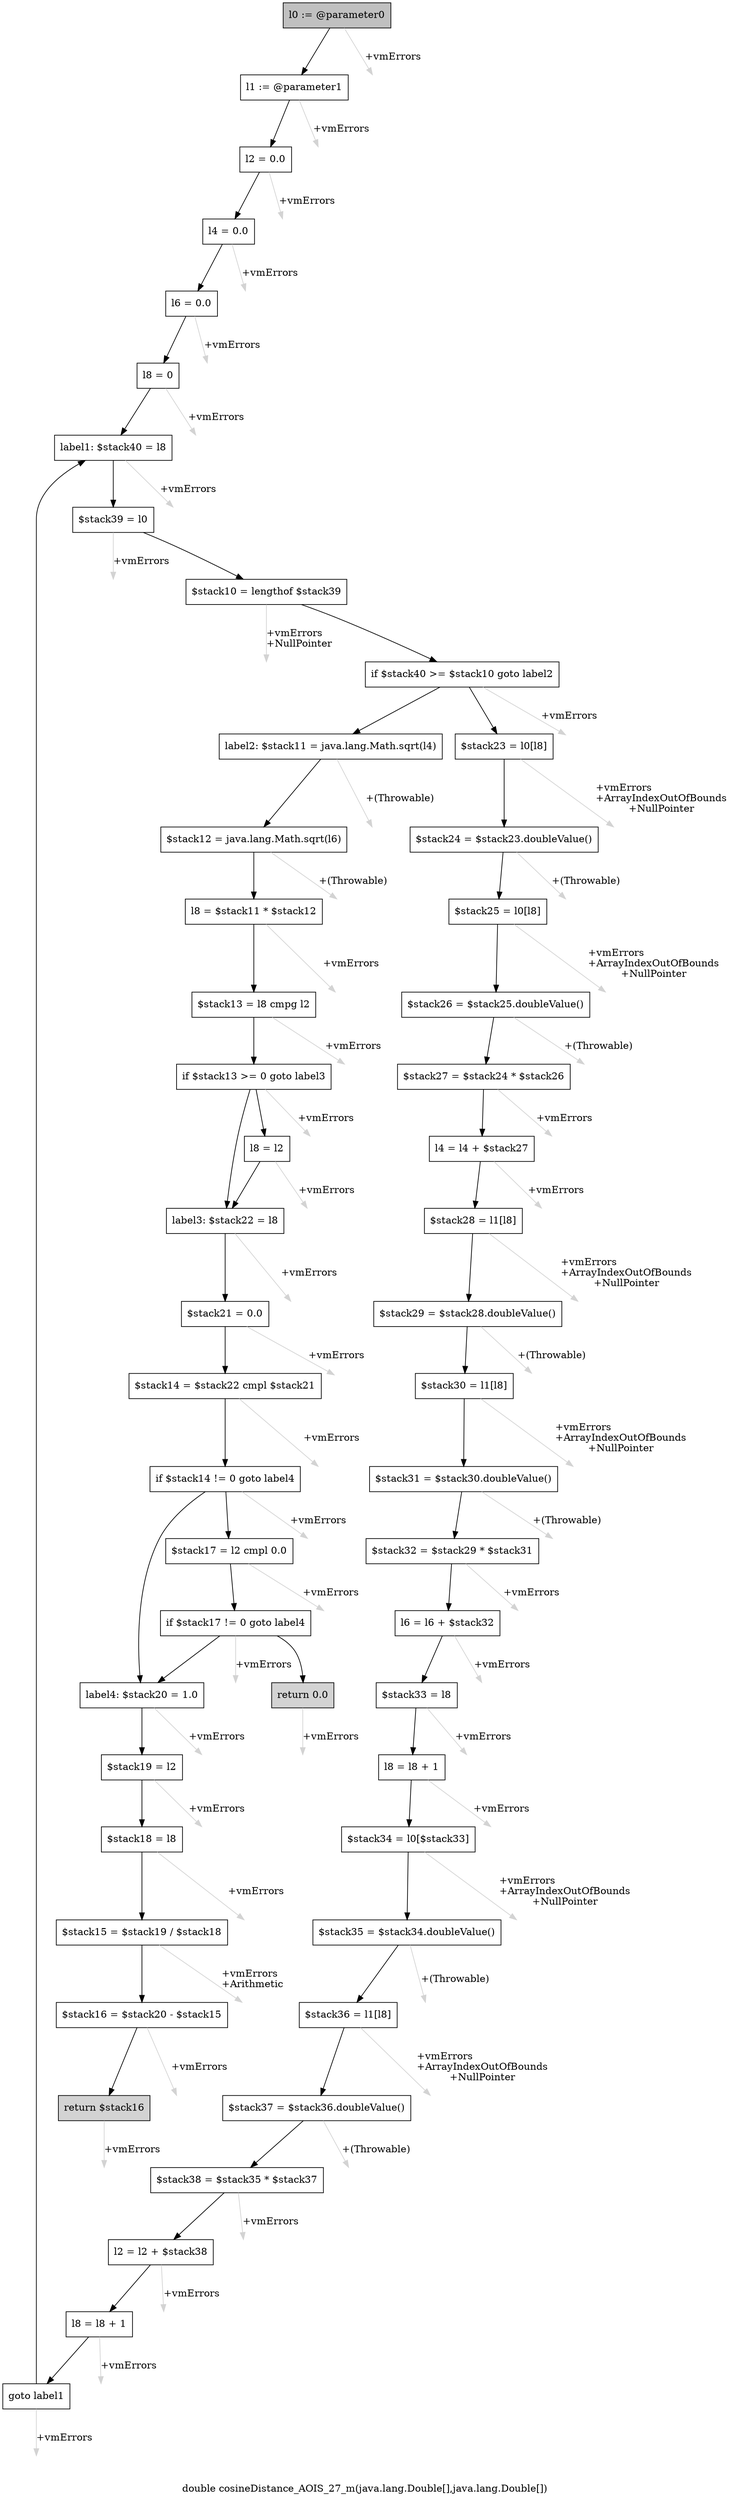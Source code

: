 digraph "double cosineDistance_AOIS_27_m(java.lang.Double[],java.lang.Double[])" {
    label="double cosineDistance_AOIS_27_m(java.lang.Double[],java.lang.Double[])";
    node [shape=box];
    "0" [style=filled,fillcolor=gray,label="l0 := @parameter0",];
    "1" [label="l1 := @parameter1",];
    "0"->"1" [color=black,];
    "51" [style=invis,label="Esc",];
    "0"->"51" [color=lightgray,label="\l+vmErrors",];
    "2" [label="l2 = 0.0",];
    "1"->"2" [color=black,];
    "52" [style=invis,label="Esc",];
    "1"->"52" [color=lightgray,label="\l+vmErrors",];
    "3" [label="l4 = 0.0",];
    "2"->"3" [color=black,];
    "53" [style=invis,label="Esc",];
    "2"->"53" [color=lightgray,label="\l+vmErrors",];
    "4" [label="l6 = 0.0",];
    "3"->"4" [color=black,];
    "54" [style=invis,label="Esc",];
    "3"->"54" [color=lightgray,label="\l+vmErrors",];
    "5" [label="l8 = 0",];
    "4"->"5" [color=black,];
    "55" [style=invis,label="Esc",];
    "4"->"55" [color=lightgray,label="\l+vmErrors",];
    "6" [label="label1: $stack40 = l8",];
    "5"->"6" [color=black,];
    "56" [style=invis,label="Esc",];
    "5"->"56" [color=lightgray,label="\l+vmErrors",];
    "7" [label="$stack39 = l0",];
    "6"->"7" [color=black,];
    "57" [style=invis,label="Esc",];
    "6"->"57" [color=lightgray,label="\l+vmErrors",];
    "8" [label="$stack10 = lengthof $stack39",];
    "7"->"8" [color=black,];
    "58" [style=invis,label="Esc",];
    "7"->"58" [color=lightgray,label="\l+vmErrors",];
    "9" [label="if $stack40 >= $stack10 goto label2",];
    "8"->"9" [color=black,];
    "59" [style=invis,label="Esc",];
    "8"->"59" [color=lightgray,label="\l+vmErrors\l+NullPointer",];
    "10" [label="$stack23 = l0[l8]",];
    "9"->"10" [color=black,];
    "32" [label="label2: $stack11 = java.lang.Math.sqrt(l4)",];
    "9"->"32" [color=black,];
    "60" [style=invis,label="Esc",];
    "9"->"60" [color=lightgray,label="\l+vmErrors",];
    "11" [label="$stack24 = $stack23.doubleValue()",];
    "10"->"11" [color=black,];
    "61" [style=invis,label="Esc",];
    "10"->"61" [color=lightgray,label="\l+vmErrors\l+ArrayIndexOutOfBounds\l+NullPointer",];
    "12" [label="$stack25 = l0[l8]",];
    "11"->"12" [color=black,];
    "62" [style=invis,label="Esc",];
    "11"->"62" [color=lightgray,label="\l+(Throwable)",];
    "13" [label="$stack26 = $stack25.doubleValue()",];
    "12"->"13" [color=black,];
    "63" [style=invis,label="Esc",];
    "12"->"63" [color=lightgray,label="\l+vmErrors\l+ArrayIndexOutOfBounds\l+NullPointer",];
    "14" [label="$stack27 = $stack24 * $stack26",];
    "13"->"14" [color=black,];
    "64" [style=invis,label="Esc",];
    "13"->"64" [color=lightgray,label="\l+(Throwable)",];
    "15" [label="l4 = l4 + $stack27",];
    "14"->"15" [color=black,];
    "65" [style=invis,label="Esc",];
    "14"->"65" [color=lightgray,label="\l+vmErrors",];
    "16" [label="$stack28 = l1[l8]",];
    "15"->"16" [color=black,];
    "66" [style=invis,label="Esc",];
    "15"->"66" [color=lightgray,label="\l+vmErrors",];
    "17" [label="$stack29 = $stack28.doubleValue()",];
    "16"->"17" [color=black,];
    "67" [style=invis,label="Esc",];
    "16"->"67" [color=lightgray,label="\l+vmErrors\l+ArrayIndexOutOfBounds\l+NullPointer",];
    "18" [label="$stack30 = l1[l8]",];
    "17"->"18" [color=black,];
    "68" [style=invis,label="Esc",];
    "17"->"68" [color=lightgray,label="\l+(Throwable)",];
    "19" [label="$stack31 = $stack30.doubleValue()",];
    "18"->"19" [color=black,];
    "69" [style=invis,label="Esc",];
    "18"->"69" [color=lightgray,label="\l+vmErrors\l+ArrayIndexOutOfBounds\l+NullPointer",];
    "20" [label="$stack32 = $stack29 * $stack31",];
    "19"->"20" [color=black,];
    "70" [style=invis,label="Esc",];
    "19"->"70" [color=lightgray,label="\l+(Throwable)",];
    "21" [label="l6 = l6 + $stack32",];
    "20"->"21" [color=black,];
    "71" [style=invis,label="Esc",];
    "20"->"71" [color=lightgray,label="\l+vmErrors",];
    "22" [label="$stack33 = l8",];
    "21"->"22" [color=black,];
    "72" [style=invis,label="Esc",];
    "21"->"72" [color=lightgray,label="\l+vmErrors",];
    "23" [label="l8 = l8 + 1",];
    "22"->"23" [color=black,];
    "73" [style=invis,label="Esc",];
    "22"->"73" [color=lightgray,label="\l+vmErrors",];
    "24" [label="$stack34 = l0[$stack33]",];
    "23"->"24" [color=black,];
    "74" [style=invis,label="Esc",];
    "23"->"74" [color=lightgray,label="\l+vmErrors",];
    "25" [label="$stack35 = $stack34.doubleValue()",];
    "24"->"25" [color=black,];
    "75" [style=invis,label="Esc",];
    "24"->"75" [color=lightgray,label="\l+vmErrors\l+ArrayIndexOutOfBounds\l+NullPointer",];
    "26" [label="$stack36 = l1[l8]",];
    "25"->"26" [color=black,];
    "76" [style=invis,label="Esc",];
    "25"->"76" [color=lightgray,label="\l+(Throwable)",];
    "27" [label="$stack37 = $stack36.doubleValue()",];
    "26"->"27" [color=black,];
    "77" [style=invis,label="Esc",];
    "26"->"77" [color=lightgray,label="\l+vmErrors\l+ArrayIndexOutOfBounds\l+NullPointer",];
    "28" [label="$stack38 = $stack35 * $stack37",];
    "27"->"28" [color=black,];
    "78" [style=invis,label="Esc",];
    "27"->"78" [color=lightgray,label="\l+(Throwable)",];
    "29" [label="l2 = l2 + $stack38",];
    "28"->"29" [color=black,];
    "79" [style=invis,label="Esc",];
    "28"->"79" [color=lightgray,label="\l+vmErrors",];
    "30" [label="l8 = l8 + 1",];
    "29"->"30" [color=black,];
    "80" [style=invis,label="Esc",];
    "29"->"80" [color=lightgray,label="\l+vmErrors",];
    "31" [label="goto label1",];
    "30"->"31" [color=black,];
    "81" [style=invis,label="Esc",];
    "30"->"81" [color=lightgray,label="\l+vmErrors",];
    "31"->"6" [color=black,];
    "82" [style=invis,label="Esc",];
    "31"->"82" [color=lightgray,label="\l+vmErrors",];
    "33" [label="$stack12 = java.lang.Math.sqrt(l6)",];
    "32"->"33" [color=black,];
    "83" [style=invis,label="Esc",];
    "32"->"83" [color=lightgray,label="\l+(Throwable)",];
    "34" [label="l8 = $stack11 * $stack12",];
    "33"->"34" [color=black,];
    "84" [style=invis,label="Esc",];
    "33"->"84" [color=lightgray,label="\l+(Throwable)",];
    "35" [label="$stack13 = l8 cmpg l2",];
    "34"->"35" [color=black,];
    "85" [style=invis,label="Esc",];
    "34"->"85" [color=lightgray,label="\l+vmErrors",];
    "36" [label="if $stack13 >= 0 goto label3",];
    "35"->"36" [color=black,];
    "86" [style=invis,label="Esc",];
    "35"->"86" [color=lightgray,label="\l+vmErrors",];
    "37" [label="l8 = l2",];
    "36"->"37" [color=black,];
    "38" [label="label3: $stack22 = l8",];
    "36"->"38" [color=black,];
    "87" [style=invis,label="Esc",];
    "36"->"87" [color=lightgray,label="\l+vmErrors",];
    "37"->"38" [color=black,];
    "88" [style=invis,label="Esc",];
    "37"->"88" [color=lightgray,label="\l+vmErrors",];
    "39" [label="$stack21 = 0.0",];
    "38"->"39" [color=black,];
    "89" [style=invis,label="Esc",];
    "38"->"89" [color=lightgray,label="\l+vmErrors",];
    "40" [label="$stack14 = $stack22 cmpl $stack21",];
    "39"->"40" [color=black,];
    "90" [style=invis,label="Esc",];
    "39"->"90" [color=lightgray,label="\l+vmErrors",];
    "41" [label="if $stack14 != 0 goto label4",];
    "40"->"41" [color=black,];
    "91" [style=invis,label="Esc",];
    "40"->"91" [color=lightgray,label="\l+vmErrors",];
    "42" [label="$stack17 = l2 cmpl 0.0",];
    "41"->"42" [color=black,];
    "45" [label="label4: $stack20 = 1.0",];
    "41"->"45" [color=black,];
    "92" [style=invis,label="Esc",];
    "41"->"92" [color=lightgray,label="\l+vmErrors",];
    "43" [label="if $stack17 != 0 goto label4",];
    "42"->"43" [color=black,];
    "93" [style=invis,label="Esc",];
    "42"->"93" [color=lightgray,label="\l+vmErrors",];
    "44" [style=filled,fillcolor=lightgray,label="return 0.0",];
    "43"->"44" [color=black,];
    "43"->"45" [color=black,];
    "94" [style=invis,label="Esc",];
    "43"->"94" [color=lightgray,label="\l+vmErrors",];
    "95" [style=invis,label="Esc",];
    "44"->"95" [color=lightgray,label="\l+vmErrors",];
    "46" [label="$stack19 = l2",];
    "45"->"46" [color=black,];
    "96" [style=invis,label="Esc",];
    "45"->"96" [color=lightgray,label="\l+vmErrors",];
    "47" [label="$stack18 = l8",];
    "46"->"47" [color=black,];
    "97" [style=invis,label="Esc",];
    "46"->"97" [color=lightgray,label="\l+vmErrors",];
    "48" [label="$stack15 = $stack19 / $stack18",];
    "47"->"48" [color=black,];
    "98" [style=invis,label="Esc",];
    "47"->"98" [color=lightgray,label="\l+vmErrors",];
    "49" [label="$stack16 = $stack20 - $stack15",];
    "48"->"49" [color=black,];
    "99" [style=invis,label="Esc",];
    "48"->"99" [color=lightgray,label="\l+vmErrors\l+Arithmetic",];
    "50" [style=filled,fillcolor=lightgray,label="return $stack16",];
    "49"->"50" [color=black,];
    "100" [style=invis,label="Esc",];
    "49"->"100" [color=lightgray,label="\l+vmErrors",];
    "101" [style=invis,label="Esc",];
    "50"->"101" [color=lightgray,label="\l+vmErrors",];
}
